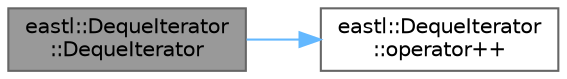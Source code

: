 digraph "eastl::DequeIterator::DequeIterator"
{
 // LATEX_PDF_SIZE
  bgcolor="transparent";
  edge [fontname=Helvetica,fontsize=10,labelfontname=Helvetica,labelfontsize=10];
  node [fontname=Helvetica,fontsize=10,shape=box,height=0.2,width=0.4];
  rankdir="LR";
  Node1 [id="Node000001",label="eastl::DequeIterator\l::DequeIterator",height=0.2,width=0.4,color="gray40", fillcolor="grey60", style="filled", fontcolor="black",tooltip=" "];
  Node1 -> Node2 [id="edge1_Node000001_Node000002",color="steelblue1",style="solid",tooltip=" "];
  Node2 [id="Node000002",label="eastl::DequeIterator\l::operator++",height=0.2,width=0.4,color="grey40", fillcolor="white", style="filled",URL="$structeastl_1_1_deque_iterator.html#a595f18d25db9bfa31075e5e6a0f0b2a1",tooltip=" "];
}
